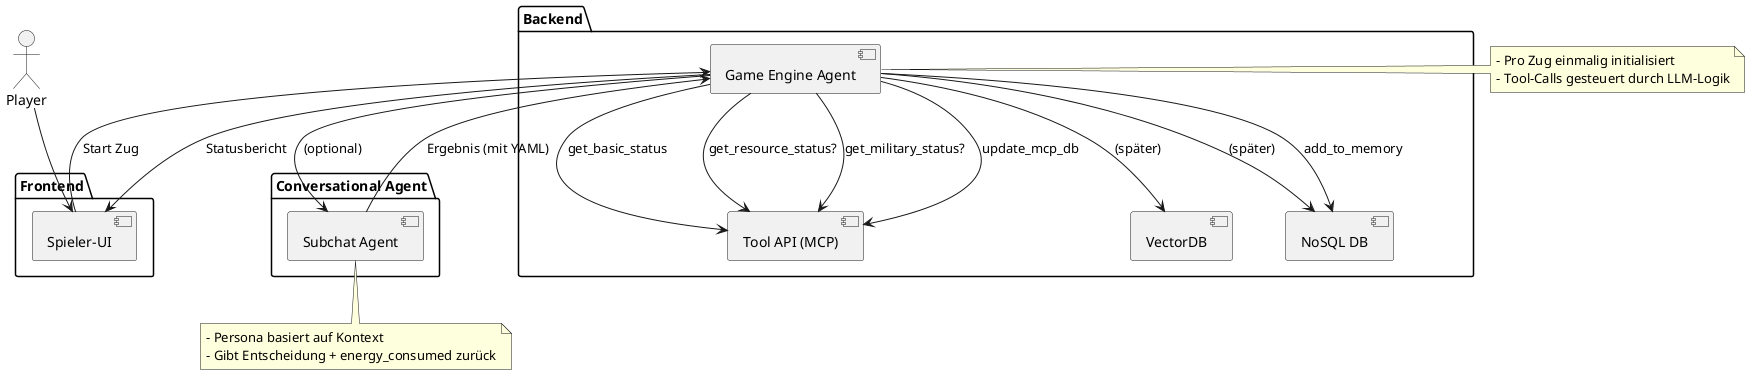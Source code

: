 @startuml AI_Grand_Strategy_Architektur

actor Player

package "Backend" {
  [Game Engine Agent] as Engine
  [Tool API (MCP)] as MCP
  [VectorDB]
  [NoSQL] as "NoSQL DB"
}

package "Frontend" {
  [Spieler-UI]
}

package "Conversational Agent" {
  [Subchat Agent] as Subchat
}

Player --> "Spieler-UI"
"Spieler-UI" --> Engine : Start Zug
Engine --> MCP : get_basic_status
Engine --> MCP : get_resource_status?
Engine --> MCP : get_military_status?
Engine --> VectorDB : (später)
Engine --> NoSQL : (später)
Engine --> Subchat : (optional)
Subchat --> Engine : Ergebnis (mit YAML)
Engine --> MCP : update_mcp_db
Engine --> NoSQL : add_to_memory
Engine --> "Spieler-UI" : Statusbericht

note right of Engine
  - Pro Zug einmalig initialisiert
  - Tool-Calls gesteuert durch LLM-Logik
end note

note bottom of Subchat
  - Persona basiert auf Kontext
  - Gibt Entscheidung + energy_consumed zurück
end note

@enduml
